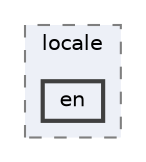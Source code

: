 digraph "C:/Users/LukeMabie/documents/Development/Password_Saver_Using_Django-master/venv/Lib/site-packages/django/conf/locale/en"
{
 // LATEX_PDF_SIZE
  bgcolor="transparent";
  edge [fontname=Helvetica,fontsize=10,labelfontname=Helvetica,labelfontsize=10];
  node [fontname=Helvetica,fontsize=10,shape=box,height=0.2,width=0.4];
  compound=true
  subgraph clusterdir_6ae4708f427b9ff73e5313b131df1071 {
    graph [ bgcolor="#edf0f7", pencolor="grey50", label="locale", fontname=Helvetica,fontsize=10 style="filled,dashed", URL="dir_6ae4708f427b9ff73e5313b131df1071.html",tooltip=""]
  dir_164b5320a6b7ac955988d0c882204ad5 [label="en", fillcolor="#edf0f7", color="grey25", style="filled,bold", URL="dir_164b5320a6b7ac955988d0c882204ad5.html",tooltip=""];
  }
}
